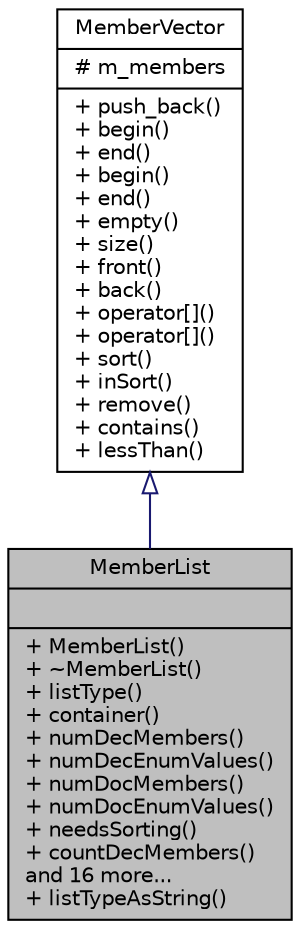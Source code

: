 digraph "MemberList"
{
 // LATEX_PDF_SIZE
  edge [fontname="Helvetica",fontsize="10",labelfontname="Helvetica",labelfontsize="10"];
  node [fontname="Helvetica",fontsize="10",shape=record];
  Node1 [label="{MemberList\n||+ MemberList()\l+ ~MemberList()\l+ listType()\l+ container()\l+ numDecMembers()\l+ numDecEnumValues()\l+ numDocMembers()\l+ numDocEnumValues()\l+ needsSorting()\l+ countDecMembers()\land 16 more...\l+ listTypeAsString()\l}",height=0.2,width=0.4,color="black", fillcolor="grey75", style="filled", fontcolor="black",tooltip=" "];
  Node2 -> Node1 [dir="back",color="midnightblue",fontsize="10",style="solid",arrowtail="onormal",fontname="Helvetica"];
  Node2 [label="{MemberVector\n|# m_members\l|+ push_back()\l+ begin()\l+ end()\l+ begin()\l+ end()\l+ empty()\l+ size()\l+ front()\l+ back()\l+ operator[]()\l+ operator[]()\l+ sort()\l+ inSort()\l+ remove()\l+ contains()\l+ lessThan()\l}",height=0.2,width=0.4,color="black", fillcolor="white", style="filled",URL="$classMemberVector.html",tooltip=" "];
}
